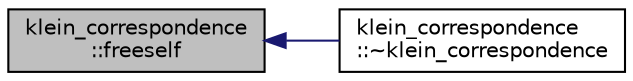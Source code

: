 digraph "klein_correspondence::freeself"
{
  edge [fontname="Helvetica",fontsize="10",labelfontname="Helvetica",labelfontsize="10"];
  node [fontname="Helvetica",fontsize="10",shape=record];
  rankdir="LR";
  Node7 [label="klein_correspondence\l::freeself",height=0.2,width=0.4,color="black", fillcolor="grey75", style="filled", fontcolor="black"];
  Node7 -> Node8 [dir="back",color="midnightblue",fontsize="10",style="solid",fontname="Helvetica"];
  Node8 [label="klein_correspondence\l::~klein_correspondence",height=0.2,width=0.4,color="black", fillcolor="white", style="filled",URL="$d7/d99/classklein__correspondence.html#ac9ba38c424cdbe34047e5722dd9a5358"];
}
